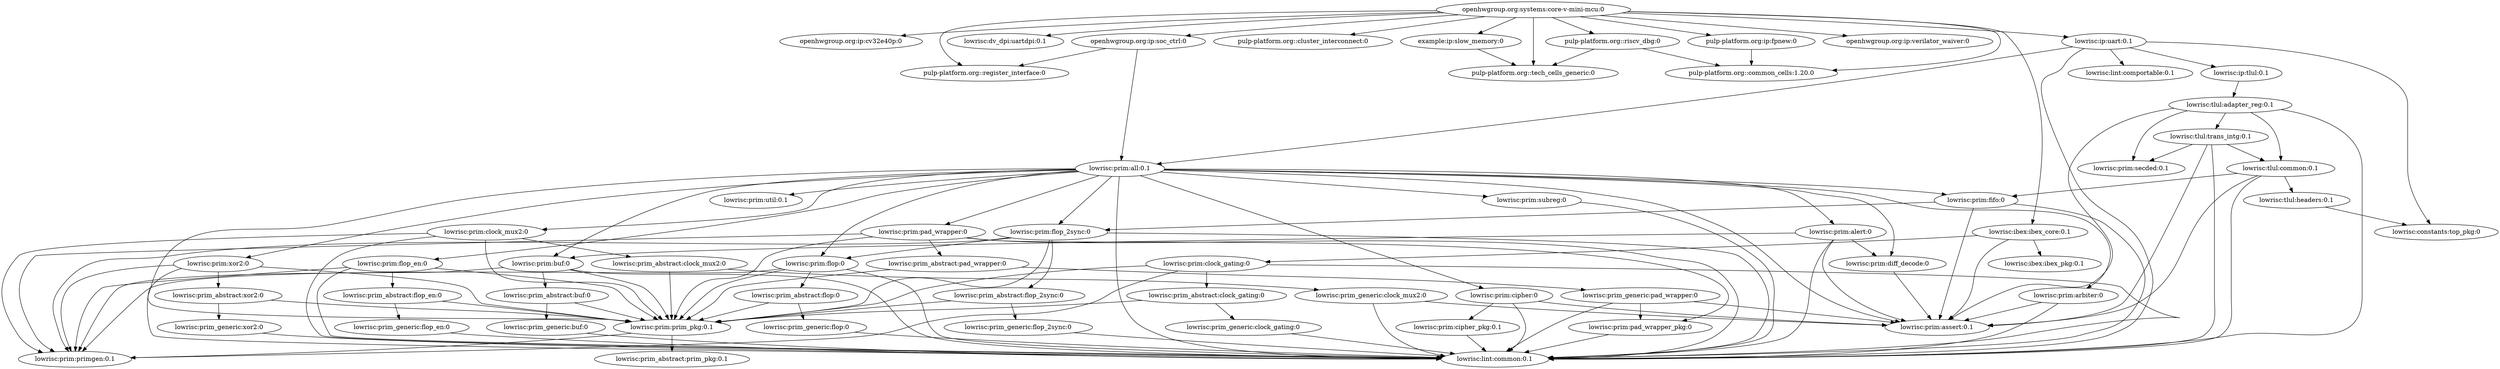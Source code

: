 digraph dependencies {
"openhwgroup.org:systems:core-v-mini-mcu:0"->"openhwgroup.org:ip:cv32e40p:0"
"openhwgroup.org:systems:core-v-mini-mcu:0"->"pulp-platform.org::register_interface:0"
"openhwgroup.org:systems:core-v-mini-mcu:0"->"lowrisc:dv_dpi:uartdpi:0.1"
"openhwgroup.org:systems:core-v-mini-mcu:0"->"openhwgroup.org:ip:soc_ctrl:0"
"openhwgroup.org:systems:core-v-mini-mcu:0"->"pulp-platform.org::cluster_interconnect:0"
"openhwgroup.org:systems:core-v-mini-mcu:0"->"pulp-platform.org::riscv_dbg:0"
"openhwgroup.org:systems:core-v-mini-mcu:0"->"pulp-platform.org::tech_cells_generic:0"
"openhwgroup.org:systems:core-v-mini-mcu:0"->"example:ip:slow_memory:0"
"openhwgroup.org:systems:core-v-mini-mcu:0"->"pulp-platform.org::common_cells:1.20.0"
"openhwgroup.org:systems:core-v-mini-mcu:0"->"openhwgroup.org:ip:verilator_waiver:0"
"openhwgroup.org:systems:core-v-mini-mcu:0"->"pulp-platform.org:ip:fpnew:0"
"openhwgroup.org:systems:core-v-mini-mcu:0"->"lowrisc:ip:uart:0.1"
"openhwgroup.org:systems:core-v-mini-mcu:0"->"lowrisc:ibex:ibex_core:0.1"
"example:ip:slow_memory:0"->"pulp-platform.org::tech_cells_generic:0"
"lowrisc:ibex:ibex_core:0.1"->"lowrisc:prim:assert:0.1"
"lowrisc:ibex:ibex_core:0.1"->"lowrisc:prim:clock_gating:0"
"lowrisc:ibex:ibex_core:0.1"->"lowrisc:ibex:ibex_pkg:0.1"
"lowrisc:prim:clock_gating:0"->"lowrisc:prim:prim_pkg:0.1"
"lowrisc:prim:clock_gating:0"->"lowrisc:prim_abstract:clock_gating:0"
"lowrisc:prim:clock_gating:0"->"lowrisc:prim:primgen:0.1"
"lowrisc:prim:clock_gating:0"->"lowrisc:lint:common:0.1"
"lowrisc:prim_abstract:clock_gating:0"->"lowrisc:prim:prim_pkg:0.1"
"lowrisc:prim_abstract:clock_gating:0"->"lowrisc:prim_generic:clock_gating:0"
"lowrisc:prim_generic:clock_gating:0"->"lowrisc:lint:common:0.1"
"lowrisc:prim:prim_pkg:0.1"->"lowrisc:prim:primgen:0.1"
"lowrisc:prim:prim_pkg:0.1"->"lowrisc:prim_abstract:prim_pkg:0.1"
"lowrisc:ip:uart:0.1"->"lowrisc:ip:tlul:0.1"
"lowrisc:ip:uart:0.1"->"lowrisc:prim:all:0.1"
"lowrisc:ip:uart:0.1"->"lowrisc:lint:common:0.1"
"lowrisc:ip:uart:0.1"->"lowrisc:lint:comportable:0.1"
"lowrisc:ip:uart:0.1"->"lowrisc:constants:top_pkg:0"
"lowrisc:ip:tlul:0.1"->"lowrisc:tlul:adapter_reg:0.1"
"lowrisc:tlul:adapter_reg:0.1"->"lowrisc:prim:secded:0.1"
"lowrisc:tlul:adapter_reg:0.1"->"lowrisc:prim:assert:0.1"
"lowrisc:tlul:adapter_reg:0.1"->"lowrisc:tlul:trans_intg:0.1"
"lowrisc:tlul:adapter_reg:0.1"->"lowrisc:lint:common:0.1"
"lowrisc:tlul:adapter_reg:0.1"->"lowrisc:tlul:common:0.1"
"lowrisc:tlul:trans_intg:0.1"->"lowrisc:prim:secded:0.1"
"lowrisc:tlul:trans_intg:0.1"->"lowrisc:prim:assert:0.1"
"lowrisc:tlul:trans_intg:0.1"->"lowrisc:lint:common:0.1"
"lowrisc:tlul:trans_intg:0.1"->"lowrisc:tlul:common:0.1"
"lowrisc:tlul:common:0.1"->"lowrisc:tlul:headers:0.1"
"lowrisc:tlul:common:0.1"->"lowrisc:prim:assert:0.1"
"lowrisc:tlul:common:0.1"->"lowrisc:prim:fifo:0"
"lowrisc:tlul:common:0.1"->"lowrisc:lint:common:0.1"
"lowrisc:tlul:headers:0.1"->"lowrisc:constants:top_pkg:0"
"lowrisc:prim:fifo:0"->"lowrisc:prim:assert:0.1"
"lowrisc:prim:fifo:0"->"lowrisc:lint:common:0.1"
"lowrisc:prim:fifo:0"->"lowrisc:prim:flop_2sync:0"
"lowrisc:prim:flop_2sync:0"->"lowrisc:prim:flop:0"
"lowrisc:prim:flop_2sync:0"->"lowrisc:prim:prim_pkg:0.1"
"lowrisc:prim:flop_2sync:0"->"lowrisc:prim:primgen:0.1"
"lowrisc:prim:flop_2sync:0"->"lowrisc:prim_abstract:flop_2sync:0"
"lowrisc:prim:flop_2sync:0"->"lowrisc:lint:common:0.1"
"lowrisc:prim_abstract:flop_2sync:0"->"lowrisc:prim_generic:flop_2sync:0"
"lowrisc:prim_abstract:flop_2sync:0"->"lowrisc:prim:prim_pkg:0.1"
"lowrisc:prim_generic:flop_2sync:0"->"lowrisc:lint:common:0.1"
"lowrisc:prim:flop:0"->"lowrisc:prim:prim_pkg:0.1"
"lowrisc:prim:flop:0"->"lowrisc:prim_abstract:flop:0"
"lowrisc:prim:flop:0"->"lowrisc:prim:primgen:0.1"
"lowrisc:prim:flop:0"->"lowrisc:lint:common:0.1"
"lowrisc:prim_abstract:flop:0"->"lowrisc:prim_generic:flop:0"
"lowrisc:prim_abstract:flop:0"->"lowrisc:prim:prim_pkg:0.1"
"lowrisc:prim_generic:flop:0"->"lowrisc:lint:common:0.1"
"lowrisc:prim:all:0.1"->"lowrisc:prim:assert:0.1"
"lowrisc:prim:all:0.1"->"lowrisc:prim:flop:0"
"lowrisc:prim:all:0.1"->"lowrisc:prim:cipher:0"
"lowrisc:prim:all:0.1"->"lowrisc:prim:diff_decode:0"
"lowrisc:prim:all:0.1"->"lowrisc:prim:clock_mux2:0"
"lowrisc:prim:all:0.1"->"lowrisc:prim:subreg:0"
"lowrisc:prim:all:0.1"->"lowrisc:prim:prim_pkg:0.1"
"lowrisc:prim:all:0.1"->"lowrisc:prim:fifo:0"
"lowrisc:prim:all:0.1"->"lowrisc:prim:alert:0"
"lowrisc:prim:all:0.1"->"lowrisc:prim:util:0.1"
"lowrisc:prim:all:0.1"->"lowrisc:prim:buf:0"
"lowrisc:prim:all:0.1"->"lowrisc:prim:pad_wrapper:0"
"lowrisc:prim:all:0.1"->"lowrisc:lint:common:0.1"
"lowrisc:prim:all:0.1"->"lowrisc:prim:flop_en:0"
"lowrisc:prim:all:0.1"->"lowrisc:prim:flop_2sync:0"
"lowrisc:prim:all:0.1"->"lowrisc:prim:arbiter:0"
"lowrisc:prim:all:0.1"->"lowrisc:prim:xor2:0"
"lowrisc:prim:xor2:0"->"lowrisc:prim:prim_pkg:0.1"
"lowrisc:prim:xor2:0"->"lowrisc:prim_abstract:xor2:0"
"lowrisc:prim:xor2:0"->"lowrisc:prim:primgen:0.1"
"lowrisc:prim:xor2:0"->"lowrisc:lint:common:0.1"
"lowrisc:prim_abstract:xor2:0"->"lowrisc:prim_generic:xor2:0"
"lowrisc:prim_abstract:xor2:0"->"lowrisc:prim:prim_pkg:0.1"
"lowrisc:prim_generic:xor2:0"->"lowrisc:lint:common:0.1"
"lowrisc:prim:cipher:0"->"lowrisc:prim:assert:0.1"
"lowrisc:prim:cipher:0"->"lowrisc:prim:cipher_pkg:0.1"
"lowrisc:prim:cipher:0"->"lowrisc:lint:common:0.1"
"lowrisc:prim:cipher_pkg:0.1"->"lowrisc:lint:common:0.1"
"lowrisc:prim:subreg:0"->"lowrisc:lint:common:0.1"
"lowrisc:prim:alert:0"->"lowrisc:prim:assert:0.1"
"lowrisc:prim:alert:0"->"lowrisc:prim:buf:0"
"lowrisc:prim:alert:0"->"lowrisc:lint:common:0.1"
"lowrisc:prim:alert:0"->"lowrisc:prim:diff_decode:0"
"lowrisc:prim:arbiter:0"->"lowrisc:prim:assert:0.1"
"lowrisc:prim:arbiter:0"->"lowrisc:lint:common:0.1"
"lowrisc:prim:flop_en:0"->"lowrisc:prim:prim_pkg:0.1"
"lowrisc:prim:flop_en:0"->"lowrisc:prim:primgen:0.1"
"lowrisc:prim:flop_en:0"->"lowrisc:lint:common:0.1"
"lowrisc:prim:flop_en:0"->"lowrisc:prim_abstract:flop_en:0"
"lowrisc:prim_abstract:flop_en:0"->"lowrisc:prim_generic:flop_en:0"
"lowrisc:prim_abstract:flop_en:0"->"lowrisc:prim:prim_pkg:0.1"
"lowrisc:prim_generic:flop_en:0"->"lowrisc:lint:common:0.1"
"lowrisc:prim:buf:0"->"lowrisc:prim:prim_pkg:0.1"
"lowrisc:prim:buf:0"->"lowrisc:prim_abstract:buf:0"
"lowrisc:prim:buf:0"->"lowrisc:prim:primgen:0.1"
"lowrisc:prim:buf:0"->"lowrisc:lint:common:0.1"
"lowrisc:prim_abstract:buf:0"->"lowrisc:prim_generic:buf:0"
"lowrisc:prim_abstract:buf:0"->"lowrisc:prim:prim_pkg:0.1"
"lowrisc:prim_generic:buf:0"->"lowrisc:lint:common:0.1"
"lowrisc:prim:clock_mux2:0"->"lowrisc:prim:prim_pkg:0.1"
"lowrisc:prim:clock_mux2:0"->"lowrisc:prim_abstract:clock_mux2:0"
"lowrisc:prim:clock_mux2:0"->"lowrisc:prim:primgen:0.1"
"lowrisc:prim:clock_mux2:0"->"lowrisc:lint:common:0.1"
"lowrisc:prim_abstract:clock_mux2:0"->"lowrisc:prim_generic:clock_mux2:0"
"lowrisc:prim_abstract:clock_mux2:0"->"lowrisc:prim:prim_pkg:0.1"
"lowrisc:prim_generic:clock_mux2:0"->"lowrisc:prim:assert:0.1"
"lowrisc:prim_generic:clock_mux2:0"->"lowrisc:lint:common:0.1"
"lowrisc:prim:pad_wrapper:0"->"lowrisc:prim_abstract:pad_wrapper:0"
"lowrisc:prim:pad_wrapper:0"->"lowrisc:prim:pad_wrapper_pkg:0"
"lowrisc:prim:pad_wrapper:0"->"lowrisc:prim:prim_pkg:0.1"
"lowrisc:prim:pad_wrapper:0"->"lowrisc:prim:primgen:0.1"
"lowrisc:prim:pad_wrapper:0"->"lowrisc:lint:common:0.1"
"lowrisc:prim_abstract:pad_wrapper:0"->"lowrisc:prim_generic:pad_wrapper:0"
"lowrisc:prim_abstract:pad_wrapper:0"->"lowrisc:prim:prim_pkg:0.1"
"lowrisc:prim_generic:pad_wrapper:0"->"lowrisc:prim:assert:0.1"
"lowrisc:prim_generic:pad_wrapper:0"->"lowrisc:prim:pad_wrapper_pkg:0"
"lowrisc:prim_generic:pad_wrapper:0"->"lowrisc:lint:common:0.1"
"lowrisc:prim:pad_wrapper_pkg:0"->"lowrisc:lint:common:0.1"
"lowrisc:prim:diff_decode:0"->"lowrisc:prim:assert:0.1"
"openhwgroup.org:ip:soc_ctrl:0"->"lowrisc:prim:all:0.1"
"openhwgroup.org:ip:soc_ctrl:0"->"pulp-platform.org::register_interface:0"
"pulp-platform.org::riscv_dbg:0"->"pulp-platform.org::tech_cells_generic:0"
"pulp-platform.org::riscv_dbg:0"->"pulp-platform.org::common_cells:1.20.0"
"pulp-platform.org:ip:fpnew:0"->"pulp-platform.org::common_cells:1.20.0"
}
